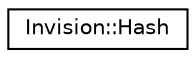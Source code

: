 digraph "Graphical Class Hierarchy"
{
 // LATEX_PDF_SIZE
  edge [fontname="Helvetica",fontsize="10",labelfontname="Helvetica",labelfontsize="10"];
  node [fontname="Helvetica",fontsize="10",shape=record];
  rankdir="LR";
  Node0 [label="Invision::Hash",height=0.2,width=0.4,color="black", fillcolor="white", style="filled",URL="$class_invision_1_1_hash.html",tooltip=" "];
}
